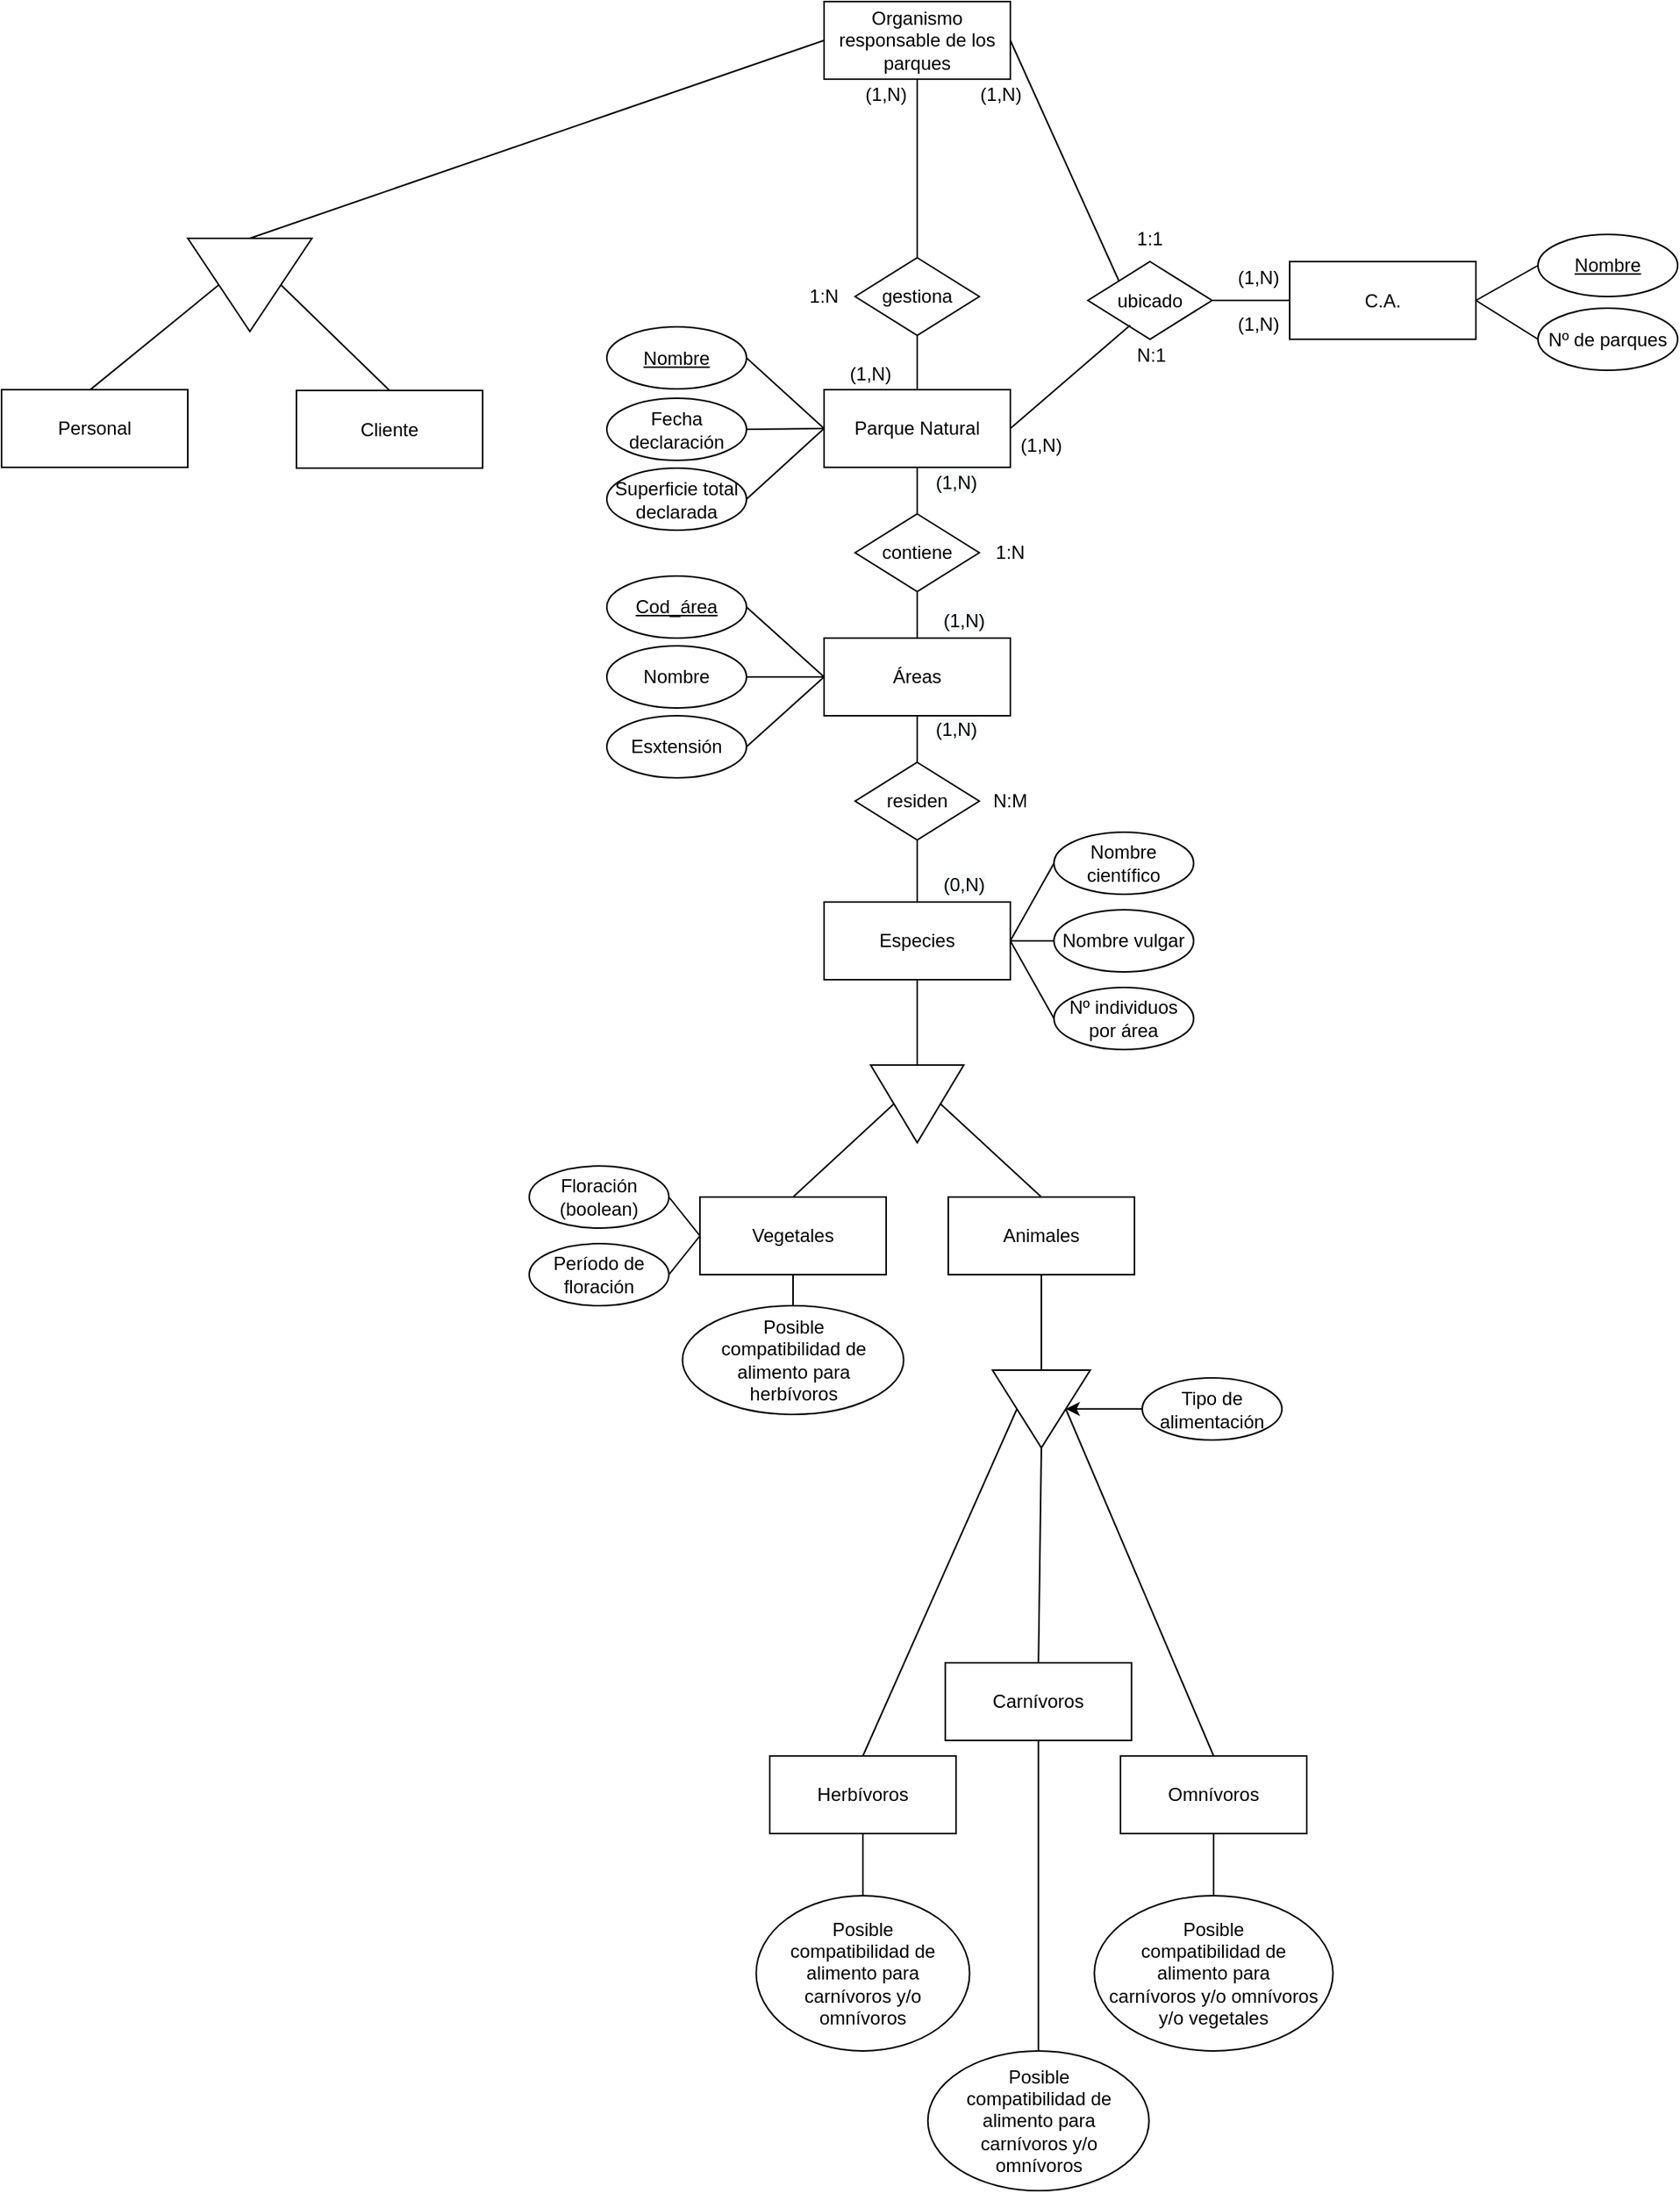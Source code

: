 <mxfile version="14.5.1" type="device"><diagram id="kgBCzmx0Qib1t_jQtQB2" name="Página-1"><mxGraphModel dx="2085" dy="2678" grid="1" gridSize="10" guides="1" tooltips="1" connect="1" arrows="1" fold="1" page="1" pageScale="1" pageWidth="900" pageHeight="2000" math="0" shadow="0"><root><mxCell id="0"/><mxCell id="1" parent="0"/><mxCell id="z50yWBNJR16k5p2f0vmo-4" value="C.A." style="rounded=0;whiteSpace=wrap;html=1;" parent="1" vertex="1"><mxGeometry x="560" y="-1822.5" width="120" height="50" as="geometry"/></mxCell><mxCell id="z50yWBNJR16k5p2f0vmo-20" value="&lt;u&gt;Nombre&lt;/u&gt;" style="ellipse;whiteSpace=wrap;html=1;" parent="1" vertex="1"><mxGeometry x="120" y="-1780.5" width="90" height="40" as="geometry"/></mxCell><mxCell id="z50yWBNJR16k5p2f0vmo-21" value="Fecha declaración" style="ellipse;whiteSpace=wrap;html=1;" parent="1" vertex="1"><mxGeometry x="120" y="-1734.5" width="90" height="40" as="geometry"/></mxCell><mxCell id="z50yWBNJR16k5p2f0vmo-49" value="Parque Natural" style="rounded=0;whiteSpace=wrap;html=1;" parent="1" vertex="1"><mxGeometry x="260" y="-1740" width="120" height="50" as="geometry"/></mxCell><mxCell id="z50yWBNJR16k5p2f0vmo-50" value="ubicado" style="rhombus;whiteSpace=wrap;html=1;" parent="1" vertex="1"><mxGeometry x="430" y="-1822.5" width="80" height="50" as="geometry"/></mxCell><mxCell id="z50yWBNJR16k5p2f0vmo-51" value="N:1" style="text;html=1;strokeColor=none;fillColor=none;align=center;verticalAlign=middle;whiteSpace=wrap;rounded=0;" parent="1" vertex="1"><mxGeometry x="451" y="-1772.5" width="40" height="20" as="geometry"/></mxCell><mxCell id="z50yWBNJR16k5p2f0vmo-52" value="(1,N)" style="text;html=1;strokeColor=none;fillColor=none;align=center;verticalAlign=middle;whiteSpace=wrap;rounded=0;" parent="1" vertex="1"><mxGeometry x="380" y="-1714" width="40" height="20" as="geometry"/></mxCell><mxCell id="z50yWBNJR16k5p2f0vmo-54" value="Organismo responsable de los parques" style="rounded=0;whiteSpace=wrap;html=1;" parent="1" vertex="1"><mxGeometry x="260" y="-1990" width="120" height="50" as="geometry"/></mxCell><mxCell id="z50yWBNJR16k5p2f0vmo-56" value="gestiona" style="rhombus;whiteSpace=wrap;html=1;" parent="1" vertex="1"><mxGeometry x="280" y="-1825" width="80" height="50" as="geometry"/></mxCell><mxCell id="z50yWBNJR16k5p2f0vmo-60" value="1:1" style="text;html=1;strokeColor=none;fillColor=none;align=center;verticalAlign=middle;whiteSpace=wrap;rounded=0;" parent="1" vertex="1"><mxGeometry x="450" y="-1847.5" width="40" height="20" as="geometry"/></mxCell><mxCell id="z50yWBNJR16k5p2f0vmo-61" value="" style="endArrow=none;html=1;exitX=1;exitY=0.5;exitDx=0;exitDy=0;entryX=0;entryY=0;entryDx=0;entryDy=0;" parent="1" source="z50yWBNJR16k5p2f0vmo-54" target="z50yWBNJR16k5p2f0vmo-50" edge="1"><mxGeometry width="50" height="50" relative="1" as="geometry"><mxPoint x="410" y="-1880" as="sourcePoint"/><mxPoint x="460" y="-1930" as="targetPoint"/></mxGeometry></mxCell><mxCell id="z50yWBNJR16k5p2f0vmo-62" value="" style="endArrow=none;html=1;exitX=1;exitY=0.5;exitDx=0;exitDy=0;entryX=0.34;entryY=0.82;entryDx=0;entryDy=0;entryPerimeter=0;" parent="1" source="z50yWBNJR16k5p2f0vmo-49" target="z50yWBNJR16k5p2f0vmo-50" edge="1"><mxGeometry width="50" height="50" relative="1" as="geometry"><mxPoint x="390" y="-1875" as="sourcePoint"/><mxPoint x="460" y="-1792.5" as="targetPoint"/></mxGeometry></mxCell><mxCell id="z50yWBNJR16k5p2f0vmo-63" value="" style="endArrow=none;html=1;exitX=1;exitY=0.5;exitDx=0;exitDy=0;entryX=0;entryY=0.5;entryDx=0;entryDy=0;" parent="1" source="z50yWBNJR16k5p2f0vmo-50" target="z50yWBNJR16k5p2f0vmo-4" edge="1"><mxGeometry width="50" height="50" relative="1" as="geometry"><mxPoint x="390" y="-1712.5" as="sourcePoint"/><mxPoint x="467.2" y="-1771.5" as="targetPoint"/></mxGeometry></mxCell><mxCell id="z50yWBNJR16k5p2f0vmo-64" value="1:N" style="text;html=1;strokeColor=none;fillColor=none;align=center;verticalAlign=middle;whiteSpace=wrap;rounded=0;" parent="1" vertex="1"><mxGeometry x="240" y="-1810" width="40" height="20" as="geometry"/></mxCell><mxCell id="z50yWBNJR16k5p2f0vmo-68" value="(1,N)" style="text;html=1;strokeColor=none;fillColor=none;align=center;verticalAlign=middle;whiteSpace=wrap;rounded=0;" parent="1" vertex="1"><mxGeometry x="520" y="-1792.5" width="40" height="20" as="geometry"/></mxCell><mxCell id="z50yWBNJR16k5p2f0vmo-69" value="(1,N)" style="text;html=1;strokeColor=none;fillColor=none;align=center;verticalAlign=middle;whiteSpace=wrap;rounded=0;" parent="1" vertex="1"><mxGeometry x="520" y="-1822.5" width="40" height="20" as="geometry"/></mxCell><mxCell id="z50yWBNJR16k5p2f0vmo-70" value="(1,N)" style="text;html=1;strokeColor=none;fillColor=none;align=center;verticalAlign=middle;whiteSpace=wrap;rounded=0;" parent="1" vertex="1"><mxGeometry x="353.75" y="-1940" width="40" height="20" as="geometry"/></mxCell><mxCell id="z50yWBNJR16k5p2f0vmo-74" value="" style="endArrow=none;html=1;exitX=0.5;exitY=1;exitDx=0;exitDy=0;entryX=0.5;entryY=0;entryDx=0;entryDy=0;" parent="1" source="z50yWBNJR16k5p2f0vmo-56" target="z50yWBNJR16k5p2f0vmo-49" edge="1"><mxGeometry width="50" height="50" relative="1" as="geometry"><mxPoint x="390" y="-1875" as="sourcePoint"/><mxPoint x="460" y="-1792.5" as="targetPoint"/></mxGeometry></mxCell><mxCell id="z50yWBNJR16k5p2f0vmo-76" value="(1,N)" style="text;html=1;strokeColor=none;fillColor=none;align=center;verticalAlign=middle;whiteSpace=wrap;rounded=0;" parent="1" vertex="1"><mxGeometry x="280" y="-1940" width="40" height="20" as="geometry"/></mxCell><mxCell id="z50yWBNJR16k5p2f0vmo-77" value="(1,N)" style="text;html=1;strokeColor=none;fillColor=none;align=center;verticalAlign=middle;whiteSpace=wrap;rounded=0;" parent="1" vertex="1"><mxGeometry x="270" y="-1760" width="40" height="20" as="geometry"/></mxCell><mxCell id="z50yWBNJR16k5p2f0vmo-78" value="Áreas" style="rounded=0;whiteSpace=wrap;html=1;" parent="1" vertex="1"><mxGeometry x="260" y="-1580" width="120" height="50" as="geometry"/></mxCell><mxCell id="z50yWBNJR16k5p2f0vmo-79" value="contiene" style="rhombus;whiteSpace=wrap;html=1;" parent="1" vertex="1"><mxGeometry x="280" y="-1660" width="80" height="50" as="geometry"/></mxCell><mxCell id="z50yWBNJR16k5p2f0vmo-86" value="" style="endArrow=none;html=1;exitX=0.5;exitY=1;exitDx=0;exitDy=0;" parent="1" source="z50yWBNJR16k5p2f0vmo-49" target="z50yWBNJR16k5p2f0vmo-79" edge="1"><mxGeometry width="50" height="50" relative="1" as="geometry"><mxPoint x="350" y="-1670" as="sourcePoint"/><mxPoint x="350" y="-1635" as="targetPoint"/></mxGeometry></mxCell><mxCell id="z50yWBNJR16k5p2f0vmo-87" value="" style="endArrow=none;html=1;exitX=0.5;exitY=1;exitDx=0;exitDy=0;entryX=0.5;entryY=0;entryDx=0;entryDy=0;" parent="1" source="z50yWBNJR16k5p2f0vmo-79" target="z50yWBNJR16k5p2f0vmo-78" edge="1"><mxGeometry width="50" height="50" relative="1" as="geometry"><mxPoint x="300" y="-1610" as="sourcePoint"/><mxPoint x="300" y="-1580" as="targetPoint"/></mxGeometry></mxCell><mxCell id="z50yWBNJR16k5p2f0vmo-88" value="Nombre" style="ellipse;whiteSpace=wrap;html=1;" parent="1" vertex="1"><mxGeometry x="120" y="-1575" width="90" height="40" as="geometry"/></mxCell><mxCell id="z50yWBNJR16k5p2f0vmo-89" value="&lt;u&gt;Cod_área&lt;/u&gt;" style="ellipse;whiteSpace=wrap;html=1;" parent="1" vertex="1"><mxGeometry x="120" y="-1620" width="90" height="40" as="geometry"/></mxCell><mxCell id="z50yWBNJR16k5p2f0vmo-90" value="Esxtensión" style="ellipse;whiteSpace=wrap;html=1;" parent="1" vertex="1"><mxGeometry x="120" y="-1530" width="90" height="40" as="geometry"/></mxCell><mxCell id="z50yWBNJR16k5p2f0vmo-95" value="Nº de parques" style="ellipse;whiteSpace=wrap;html=1;" parent="1" vertex="1"><mxGeometry x="720" y="-1792.5" width="90" height="40" as="geometry"/></mxCell><mxCell id="z50yWBNJR16k5p2f0vmo-96" value="&lt;u&gt;Nombre&lt;/u&gt;" style="ellipse;whiteSpace=wrap;html=1;" parent="1" vertex="1"><mxGeometry x="720" y="-1840" width="90" height="40" as="geometry"/></mxCell><mxCell id="z50yWBNJR16k5p2f0vmo-97" value="Superficie total declarada" style="ellipse;whiteSpace=wrap;html=1;" parent="1" vertex="1"><mxGeometry x="120" y="-1689.5" width="90" height="40" as="geometry"/></mxCell><mxCell id="z50yWBNJR16k5p2f0vmo-98" value="" style="endArrow=none;html=1;exitX=0;exitY=0.5;exitDx=0;exitDy=0;entryX=1;entryY=0.5;entryDx=0;entryDy=0;" parent="1" source="z50yWBNJR16k5p2f0vmo-96" target="z50yWBNJR16k5p2f0vmo-4" edge="1"><mxGeometry width="50" height="50" relative="1" as="geometry"><mxPoint x="520" y="-1787.5" as="sourcePoint"/><mxPoint x="570" y="-1787.5" as="targetPoint"/></mxGeometry></mxCell><mxCell id="z50yWBNJR16k5p2f0vmo-99" value="" style="endArrow=none;html=1;exitX=0;exitY=0.5;exitDx=0;exitDy=0;entryX=1;entryY=0.5;entryDx=0;entryDy=0;" parent="1" source="z50yWBNJR16k5p2f0vmo-95" target="z50yWBNJR16k5p2f0vmo-4" edge="1"><mxGeometry width="50" height="50" relative="1" as="geometry"><mxPoint x="730" y="-1810" as="sourcePoint"/><mxPoint x="690" y="-1787.5" as="targetPoint"/></mxGeometry></mxCell><mxCell id="z50yWBNJR16k5p2f0vmo-100" value="" style="endArrow=none;html=1;exitX=1;exitY=0.5;exitDx=0;exitDy=0;entryX=0;entryY=0.5;entryDx=0;entryDy=0;" parent="1" source="z50yWBNJR16k5p2f0vmo-20" target="z50yWBNJR16k5p2f0vmo-49" edge="1"><mxGeometry width="50" height="50" relative="1" as="geometry"><mxPoint x="330" y="-1680" as="sourcePoint"/><mxPoint x="330" y="-1650" as="targetPoint"/></mxGeometry></mxCell><mxCell id="z50yWBNJR16k5p2f0vmo-101" value="" style="endArrow=none;html=1;exitX=1;exitY=0.5;exitDx=0;exitDy=0;entryX=0;entryY=0.5;entryDx=0;entryDy=0;" parent="1" source="z50yWBNJR16k5p2f0vmo-21" target="z50yWBNJR16k5p2f0vmo-49" edge="1"><mxGeometry width="50" height="50" relative="1" as="geometry"><mxPoint x="220.0" y="-1750.5" as="sourcePoint"/><mxPoint x="270" y="-1705" as="targetPoint"/></mxGeometry></mxCell><mxCell id="z50yWBNJR16k5p2f0vmo-102" value="" style="endArrow=none;html=1;exitX=1;exitY=0.5;exitDx=0;exitDy=0;entryX=0;entryY=0.5;entryDx=0;entryDy=0;" parent="1" source="z50yWBNJR16k5p2f0vmo-97" target="z50yWBNJR16k5p2f0vmo-49" edge="1"><mxGeometry width="50" height="50" relative="1" as="geometry"><mxPoint x="220.0" y="-1704.5" as="sourcePoint"/><mxPoint x="270" y="-1705" as="targetPoint"/></mxGeometry></mxCell><mxCell id="z50yWBNJR16k5p2f0vmo-103" value="" style="endArrow=none;html=1;exitX=1;exitY=0.5;exitDx=0;exitDy=0;entryX=0;entryY=0.5;entryDx=0;entryDy=0;" parent="1" source="z50yWBNJR16k5p2f0vmo-89" target="z50yWBNJR16k5p2f0vmo-78" edge="1"><mxGeometry width="50" height="50" relative="1" as="geometry"><mxPoint x="220.0" y="-1659.5" as="sourcePoint"/><mxPoint x="270" y="-1705" as="targetPoint"/></mxGeometry></mxCell><mxCell id="z50yWBNJR16k5p2f0vmo-104" value="" style="endArrow=none;html=1;exitX=1;exitY=0.5;exitDx=0;exitDy=0;entryX=0;entryY=0.5;entryDx=0;entryDy=0;" parent="1" source="z50yWBNJR16k5p2f0vmo-88" target="z50yWBNJR16k5p2f0vmo-78" edge="1"><mxGeometry width="50" height="50" relative="1" as="geometry"><mxPoint x="220.0" y="-1590" as="sourcePoint"/><mxPoint x="270" y="-1545" as="targetPoint"/></mxGeometry></mxCell><mxCell id="z50yWBNJR16k5p2f0vmo-105" value="" style="endArrow=none;html=1;exitX=1;exitY=0.5;exitDx=0;exitDy=0;entryX=0;entryY=0.5;entryDx=0;entryDy=0;" parent="1" source="z50yWBNJR16k5p2f0vmo-90" target="z50yWBNJR16k5p2f0vmo-78" edge="1"><mxGeometry width="50" height="50" relative="1" as="geometry"><mxPoint x="220.0" y="-1545" as="sourcePoint"/><mxPoint x="270" y="-1545" as="targetPoint"/></mxGeometry></mxCell><mxCell id="z50yWBNJR16k5p2f0vmo-106" value="residen" style="rhombus;whiteSpace=wrap;html=1;" parent="1" vertex="1"><mxGeometry x="280" y="-1500" width="80" height="50" as="geometry"/></mxCell><mxCell id="z50yWBNJR16k5p2f0vmo-107" value="Especies" style="rounded=0;whiteSpace=wrap;html=1;" parent="1" vertex="1"><mxGeometry x="260" y="-1410" width="120" height="50" as="geometry"/></mxCell><mxCell id="z50yWBNJR16k5p2f0vmo-108" value="" style="triangle;whiteSpace=wrap;html=1;fillColor=#FFFFFF;rotation=90;" parent="1" vertex="1"><mxGeometry x="295" y="-1310" width="50" height="60" as="geometry"/></mxCell><mxCell id="z50yWBNJR16k5p2f0vmo-109" value="Vegetales" style="rounded=0;whiteSpace=wrap;html=1;" parent="1" vertex="1"><mxGeometry x="180" y="-1220" width="120" height="50" as="geometry"/></mxCell><mxCell id="z50yWBNJR16k5p2f0vmo-110" value="Animales" style="rounded=0;whiteSpace=wrap;html=1;" parent="1" vertex="1"><mxGeometry x="340" y="-1220" width="120" height="50" as="geometry"/></mxCell><mxCell id="z50yWBNJR16k5p2f0vmo-111" value="" style="endArrow=none;html=1;entryX=0.5;entryY=1;entryDx=0;entryDy=0;exitX=0;exitY=0.5;exitDx=0;exitDy=0;" parent="1" source="z50yWBNJR16k5p2f0vmo-108" target="z50yWBNJR16k5p2f0vmo-107" edge="1"><mxGeometry width="50" height="50" relative="1" as="geometry"><mxPoint x="200" y="-1250" as="sourcePoint"/><mxPoint x="250" y="-1300" as="targetPoint"/></mxGeometry></mxCell><mxCell id="z50yWBNJR16k5p2f0vmo-112" value="" style="endArrow=none;html=1;entryX=0.5;entryY=0;entryDx=0;entryDy=0;exitX=0.5;exitY=1;exitDx=0;exitDy=0;" parent="1" source="z50yWBNJR16k5p2f0vmo-108" target="z50yWBNJR16k5p2f0vmo-109" edge="1"><mxGeometry width="50" height="50" relative="1" as="geometry"><mxPoint x="330.0" y="-1295" as="sourcePoint"/><mxPoint x="330.0" y="-1350" as="targetPoint"/></mxGeometry></mxCell><mxCell id="z50yWBNJR16k5p2f0vmo-113" value="" style="endArrow=none;html=1;entryX=0.5;entryY=0;entryDx=0;entryDy=0;exitX=0.5;exitY=0;exitDx=0;exitDy=0;" parent="1" source="z50yWBNJR16k5p2f0vmo-110" target="z50yWBNJR16k5p2f0vmo-108" edge="1"><mxGeometry width="50" height="50" relative="1" as="geometry"><mxPoint x="315.0" y="-1270" as="sourcePoint"/><mxPoint x="250.0" y="-1210" as="targetPoint"/></mxGeometry></mxCell><mxCell id="z50yWBNJR16k5p2f0vmo-114" value="" style="endArrow=none;html=1;entryX=0.5;entryY=1;entryDx=0;entryDy=0;exitX=0.5;exitY=0;exitDx=0;exitDy=0;" parent="1" source="z50yWBNJR16k5p2f0vmo-107" target="z50yWBNJR16k5p2f0vmo-106" edge="1"><mxGeometry width="50" height="50" relative="1" as="geometry"><mxPoint x="330.0" y="-1295" as="sourcePoint"/><mxPoint x="330.0" y="-1350" as="targetPoint"/></mxGeometry></mxCell><mxCell id="z50yWBNJR16k5p2f0vmo-115" value="" style="endArrow=none;html=1;entryX=0.5;entryY=1;entryDx=0;entryDy=0;exitX=0.5;exitY=0;exitDx=0;exitDy=0;" parent="1" source="z50yWBNJR16k5p2f0vmo-106" target="z50yWBNJR16k5p2f0vmo-78" edge="1"><mxGeometry width="50" height="50" relative="1" as="geometry"><mxPoint x="330.0" y="-1400" as="sourcePoint"/><mxPoint x="330.0" y="-1440" as="targetPoint"/></mxGeometry></mxCell><mxCell id="z50yWBNJR16k5p2f0vmo-116" value="Nombre científico" style="ellipse;whiteSpace=wrap;html=1;" parent="1" vertex="1"><mxGeometry x="408.13" y="-1455" width="90" height="40" as="geometry"/></mxCell><mxCell id="z50yWBNJR16k5p2f0vmo-117" value="Nombre vulgar" style="ellipse;whiteSpace=wrap;html=1;" parent="1" vertex="1"><mxGeometry x="408.13" y="-1405" width="90" height="40" as="geometry"/></mxCell><mxCell id="z50yWBNJR16k5p2f0vmo-118" value="Nº individuos por área" style="ellipse;whiteSpace=wrap;html=1;" parent="1" vertex="1"><mxGeometry x="408.13" y="-1355" width="90" height="40" as="geometry"/></mxCell><mxCell id="z50yWBNJR16k5p2f0vmo-119" value="Floración (boolean)" style="ellipse;whiteSpace=wrap;html=1;" parent="1" vertex="1"><mxGeometry x="70" y="-1240" width="90" height="40" as="geometry"/></mxCell><mxCell id="z50yWBNJR16k5p2f0vmo-120" value="Período de floración" style="ellipse;whiteSpace=wrap;html=1;" parent="1" vertex="1"><mxGeometry x="70" y="-1190" width="90" height="40" as="geometry"/></mxCell><mxCell id="z50yWBNJR16k5p2f0vmo-123" value="Carnívoros" style="rounded=0;whiteSpace=wrap;html=1;" parent="1" vertex="1"><mxGeometry x="338.12" y="-920" width="120" height="50" as="geometry"/></mxCell><mxCell id="z50yWBNJR16k5p2f0vmo-126" value="" style="triangle;whiteSpace=wrap;html=1;fillColor=#FFFFFF;rotation=90;" parent="1" vertex="1"><mxGeometry x="375" y="-1115" width="50" height="63" as="geometry"/></mxCell><mxCell id="mLNLVv8V4u3EioNPbxyL-1" style="edgeStyle=orthogonalEdgeStyle;rounded=0;orthogonalLoop=1;jettySize=auto;html=1;entryX=0.5;entryY=0;entryDx=0;entryDy=0;" edge="1" parent="1" source="z50yWBNJR16k5p2f0vmo-127" target="z50yWBNJR16k5p2f0vmo-126"><mxGeometry relative="1" as="geometry"/></mxCell><mxCell id="z50yWBNJR16k5p2f0vmo-127" value="Tipo de alimentación" style="ellipse;whiteSpace=wrap;html=1;" parent="1" vertex="1"><mxGeometry x="465" y="-1103.5" width="90" height="40" as="geometry"/></mxCell><mxCell id="z50yWBNJR16k5p2f0vmo-128" value="Herbívoros" style="rounded=0;whiteSpace=wrap;html=1;" parent="1" vertex="1"><mxGeometry x="225" y="-860" width="120" height="50" as="geometry"/></mxCell><mxCell id="z50yWBNJR16k5p2f0vmo-129" value="Omnívoros" style="rounded=0;whiteSpace=wrap;html=1;" parent="1" vertex="1"><mxGeometry x="451" y="-860" width="120" height="50" as="geometry"/></mxCell><mxCell id="z50yWBNJR16k5p2f0vmo-130" value="" style="endArrow=none;html=1;entryX=0;entryY=0.5;entryDx=0;entryDy=0;exitX=0.5;exitY=1;exitDx=0;exitDy=0;" parent="1" source="z50yWBNJR16k5p2f0vmo-110" target="z50yWBNJR16k5p2f0vmo-126" edge="1"><mxGeometry width="50" height="50" relative="1" as="geometry"><mxPoint x="322.5" y="-1110" as="sourcePoint"/><mxPoint x="257.5" y="-1050" as="targetPoint"/></mxGeometry></mxCell><mxCell id="z50yWBNJR16k5p2f0vmo-131" value="" style="endArrow=none;html=1;entryX=0.5;entryY=0;entryDx=0;entryDy=0;exitX=0.5;exitY=0;exitDx=0;exitDy=0;" parent="1" source="z50yWBNJR16k5p2f0vmo-126" target="z50yWBNJR16k5p2f0vmo-129" edge="1"><mxGeometry width="50" height="50" relative="1" as="geometry"><mxPoint x="410.0" y="-1160" as="sourcePoint"/><mxPoint x="465.0" y="-1105" as="targetPoint"/></mxGeometry></mxCell><mxCell id="z50yWBNJR16k5p2f0vmo-132" value="" style="endArrow=none;html=1;entryX=0.5;entryY=0;entryDx=0;entryDy=0;exitX=1;exitY=0.5;exitDx=0;exitDy=0;" parent="1" source="z50yWBNJR16k5p2f0vmo-126" target="z50yWBNJR16k5p2f0vmo-123" edge="1"><mxGeometry width="50" height="50" relative="1" as="geometry"><mxPoint x="480.0" y="-1080" as="sourcePoint"/><mxPoint x="550" y="-1055" as="targetPoint"/></mxGeometry></mxCell><mxCell id="z50yWBNJR16k5p2f0vmo-133" value="" style="endArrow=none;html=1;entryX=0.5;entryY=0;entryDx=0;entryDy=0;exitX=0.5;exitY=1;exitDx=0;exitDy=0;" parent="1" source="z50yWBNJR16k5p2f0vmo-126" target="z50yWBNJR16k5p2f0vmo-128" edge="1"><mxGeometry width="50" height="50" relative="1" as="geometry"><mxPoint x="480.0" y="-1080" as="sourcePoint"/><mxPoint x="550" y="-985" as="targetPoint"/></mxGeometry></mxCell><mxCell id="mLNLVv8V4u3EioNPbxyL-3" value="Posible&lt;br&gt;compatibilidad de alimento para&lt;br&gt;herbívoros&lt;br&gt;" style="ellipse;whiteSpace=wrap;html=1;" vertex="1" parent="1"><mxGeometry x="168.75" y="-1150" width="142.5" height="70" as="geometry"/></mxCell><mxCell id="mLNLVv8V4u3EioNPbxyL-4" value="Posible&lt;br&gt;compatibilidad de alimento para&lt;br&gt;carnívoros y/o&lt;br&gt;omnívoros" style="ellipse;whiteSpace=wrap;html=1;" vertex="1" parent="1"><mxGeometry x="216.25" y="-770" width="137.5" height="100" as="geometry"/></mxCell><mxCell id="mLNLVv8V4u3EioNPbxyL-5" value="Posible&lt;br&gt;compatibilidad de alimento para&lt;br&gt;carnívoros y/o&lt;br&gt;omnívoros" style="ellipse;whiteSpace=wrap;html=1;" vertex="1" parent="1"><mxGeometry x="326.87" y="-670" width="142.5" height="90" as="geometry"/></mxCell><mxCell id="mLNLVv8V4u3EioNPbxyL-6" value="Posible&lt;br&gt;compatibilidad de&lt;br&gt;alimento para&lt;br&gt;carnívoros y/o omnívoros&lt;br&gt;y/o vegetales" style="ellipse;whiteSpace=wrap;html=1;" vertex="1" parent="1"><mxGeometry x="434.13" y="-770" width="153.75" height="100" as="geometry"/></mxCell><mxCell id="mLNLVv8V4u3EioNPbxyL-7" value="" style="endArrow=none;html=1;entryX=0.5;entryY=1;entryDx=0;entryDy=0;exitX=0.5;exitY=0;exitDx=0;exitDy=0;" edge="1" parent="1" source="mLNLVv8V4u3EioNPbxyL-4" target="z50yWBNJR16k5p2f0vmo-128"><mxGeometry width="50" height="50" relative="1" as="geometry"><mxPoint x="158.12" y="-720" as="sourcePoint"/><mxPoint x="208.12" y="-770" as="targetPoint"/></mxGeometry></mxCell><mxCell id="mLNLVv8V4u3EioNPbxyL-8" value="" style="endArrow=none;html=1;entryX=0.5;entryY=1;entryDx=0;entryDy=0;exitX=0.5;exitY=0;exitDx=0;exitDy=0;" edge="1" parent="1" source="mLNLVv8V4u3EioNPbxyL-5" target="z50yWBNJR16k5p2f0vmo-123"><mxGeometry width="50" height="50" relative="1" as="geometry"><mxPoint x="323.12" y="-760" as="sourcePoint"/><mxPoint x="323.12" y="-790" as="targetPoint"/></mxGeometry></mxCell><mxCell id="mLNLVv8V4u3EioNPbxyL-9" value="" style="endArrow=none;html=1;entryX=0.5;entryY=1;entryDx=0;entryDy=0;exitX=0.5;exitY=0;exitDx=0;exitDy=0;" edge="1" parent="1" source="mLNLVv8V4u3EioNPbxyL-6" target="z50yWBNJR16k5p2f0vmo-129"><mxGeometry width="50" height="50" relative="1" as="geometry"><mxPoint x="408.12" y="-690" as="sourcePoint"/><mxPoint x="408.12" y="-860" as="targetPoint"/></mxGeometry></mxCell><mxCell id="mLNLVv8V4u3EioNPbxyL-10" value="" style="endArrow=none;html=1;entryX=0.5;entryY=1;entryDx=0;entryDy=0;exitX=0.5;exitY=0;exitDx=0;exitDy=0;" edge="1" parent="1" source="mLNLVv8V4u3EioNPbxyL-3" target="z50yWBNJR16k5p2f0vmo-109"><mxGeometry width="50" height="50" relative="1" as="geometry"><mxPoint x="495" y="-720" as="sourcePoint"/><mxPoint x="495" y="-750" as="targetPoint"/></mxGeometry></mxCell><mxCell id="mLNLVv8V4u3EioNPbxyL-11" value="" style="endArrow=none;html=1;exitX=1;exitY=0.5;exitDx=0;exitDy=0;entryX=0;entryY=0.5;entryDx=0;entryDy=0;" edge="1" parent="1" source="z50yWBNJR16k5p2f0vmo-107" target="z50yWBNJR16k5p2f0vmo-116"><mxGeometry width="50" height="50" relative="1" as="geometry"><mxPoint x="580" y="-1430" as="sourcePoint"/><mxPoint x="630" y="-1480" as="targetPoint"/></mxGeometry></mxCell><mxCell id="mLNLVv8V4u3EioNPbxyL-12" value="" style="endArrow=none;html=1;exitX=1;exitY=0.5;exitDx=0;exitDy=0;entryX=0;entryY=0.5;entryDx=0;entryDy=0;" edge="1" parent="1" source="z50yWBNJR16k5p2f0vmo-107" target="z50yWBNJR16k5p2f0vmo-117"><mxGeometry width="50" height="50" relative="1" as="geometry"><mxPoint x="390" y="-1375" as="sourcePoint"/><mxPoint x="420" y="-1420" as="targetPoint"/></mxGeometry></mxCell><mxCell id="mLNLVv8V4u3EioNPbxyL-13" value="" style="endArrow=none;html=1;exitX=1;exitY=0.5;exitDx=0;exitDy=0;entryX=0;entryY=0.5;entryDx=0;entryDy=0;" edge="1" parent="1" source="z50yWBNJR16k5p2f0vmo-107" target="z50yWBNJR16k5p2f0vmo-118"><mxGeometry width="50" height="50" relative="1" as="geometry"><mxPoint x="390" y="-1375" as="sourcePoint"/><mxPoint x="420" y="-1370" as="targetPoint"/></mxGeometry></mxCell><mxCell id="mLNLVv8V4u3EioNPbxyL-14" value="" style="endArrow=none;html=1;entryX=1;entryY=0.5;entryDx=0;entryDy=0;exitX=0;exitY=0.5;exitDx=0;exitDy=0;" edge="1" parent="1" source="z50yWBNJR16k5p2f0vmo-109" target="z50yWBNJR16k5p2f0vmo-119"><mxGeometry width="50" height="50" relative="1" as="geometry"><mxPoint x="315" y="-1270" as="sourcePoint"/><mxPoint x="250" y="-1210" as="targetPoint"/></mxGeometry></mxCell><mxCell id="mLNLVv8V4u3EioNPbxyL-15" value="" style="endArrow=none;html=1;entryX=1;entryY=0.5;entryDx=0;entryDy=0;exitX=0;exitY=0.5;exitDx=0;exitDy=0;" edge="1" parent="1" source="z50yWBNJR16k5p2f0vmo-109" target="z50yWBNJR16k5p2f0vmo-120"><mxGeometry width="50" height="50" relative="1" as="geometry"><mxPoint x="190" y="-1185" as="sourcePoint"/><mxPoint x="170" y="-1210" as="targetPoint"/></mxGeometry></mxCell><mxCell id="mLNLVv8V4u3EioNPbxyL-16" value="1:N" style="text;html=1;strokeColor=none;fillColor=none;align=center;verticalAlign=middle;whiteSpace=wrap;rounded=0;" vertex="1" parent="1"><mxGeometry x="360" y="-1645" width="40" height="20" as="geometry"/></mxCell><mxCell id="mLNLVv8V4u3EioNPbxyL-17" value="&lt;span style=&quot;color: rgb(0, 0, 0); font-family: helvetica; font-size: 12px; font-style: normal; font-weight: 400; letter-spacing: normal; text-align: center; text-indent: 0px; text-transform: none; word-spacing: 0px; background-color: rgb(248, 249, 250); display: inline; float: none;&quot;&gt;(1,N)&lt;/span&gt;" style="text;whiteSpace=wrap;html=1;" vertex="1" parent="1"><mxGeometry x="330" y="-1694.5" width="50" height="30" as="geometry"/></mxCell><mxCell id="mLNLVv8V4u3EioNPbxyL-18" value="&lt;span style=&quot;color: rgb(0, 0, 0); font-family: helvetica; font-size: 12px; font-style: normal; font-weight: 400; letter-spacing: normal; text-align: center; text-indent: 0px; text-transform: none; word-spacing: 0px; background-color: rgb(248, 249, 250); display: inline; float: none;&quot;&gt;(1,N)&lt;/span&gt;" style="text;whiteSpace=wrap;html=1;" vertex="1" parent="1"><mxGeometry x="335.12" y="-1605" width="50" height="30" as="geometry"/></mxCell><mxCell id="mLNLVv8V4u3EioNPbxyL-19" value="N:M" style="text;html=1;strokeColor=none;fillColor=none;align=center;verticalAlign=middle;whiteSpace=wrap;rounded=0;" vertex="1" parent="1"><mxGeometry x="360" y="-1485" width="40" height="20" as="geometry"/></mxCell><mxCell id="mLNLVv8V4u3EioNPbxyL-20" value="&lt;span style=&quot;color: rgb(0, 0, 0); font-family: helvetica; font-size: 12px; font-style: normal; font-weight: 400; letter-spacing: normal; text-align: center; text-indent: 0px; text-transform: none; word-spacing: 0px; background-color: rgb(248, 249, 250); display: inline; float: none;&quot;&gt;(1,N)&lt;/span&gt;" style="text;whiteSpace=wrap;html=1;" vertex="1" parent="1"><mxGeometry x="330" y="-1535" width="50" height="30" as="geometry"/></mxCell><mxCell id="mLNLVv8V4u3EioNPbxyL-21" value="&lt;span style=&quot;color: rgb(0 , 0 , 0) ; font-family: &amp;#34;helvetica&amp;#34; ; font-size: 12px ; font-style: normal ; font-weight: 400 ; letter-spacing: normal ; text-align: center ; text-indent: 0px ; text-transform: none ; word-spacing: 0px ; background-color: rgb(248 , 249 , 250) ; display: inline ; float: none&quot;&gt;(0,N)&lt;/span&gt;" style="text;whiteSpace=wrap;html=1;" vertex="1" parent="1"><mxGeometry x="335.12" y="-1435" width="50" height="30" as="geometry"/></mxCell><mxCell id="mLNLVv8V4u3EioNPbxyL-25" value="" style="endArrow=none;html=1;exitX=1;exitY=0;exitDx=0;exitDy=0;entryX=0.5;entryY=0;entryDx=0;entryDy=0;" edge="1" parent="1" source="z50yWBNJR16k5p2f0vmo-76" target="z50yWBNJR16k5p2f0vmo-56"><mxGeometry width="50" height="50" relative="1" as="geometry"><mxPoint x="330" y="-1765" as="sourcePoint"/><mxPoint x="330" y="-1730" as="targetPoint"/></mxGeometry></mxCell><mxCell id="mLNLVv8V4u3EioNPbxyL-28" value="" style="endArrow=none;html=1;exitX=0.468;exitY=0.016;exitDx=0;exitDy=0;exitPerimeter=0;entryX=0.5;entryY=1;entryDx=0;entryDy=0;" edge="1" parent="1" source="mLNLVv8V4u3EioNPbxyL-29" target="mLNLVv8V4u3EioNPbxyL-31"><mxGeometry width="50" height="50" relative="1" as="geometry"><mxPoint x="-100" y="-1760" as="sourcePoint"/><mxPoint x="190" y="-1950" as="targetPoint"/></mxGeometry></mxCell><mxCell id="mLNLVv8V4u3EioNPbxyL-29" value="Personal" style="rounded=0;whiteSpace=wrap;html=1;" vertex="1" parent="1"><mxGeometry x="-270" y="-1740" width="120" height="50" as="geometry"/></mxCell><mxCell id="mLNLVv8V4u3EioNPbxyL-30" value="Cliente" style="rounded=0;whiteSpace=wrap;html=1;" vertex="1" parent="1"><mxGeometry x="-80" y="-1739.5" width="120" height="50" as="geometry"/></mxCell><mxCell id="mLNLVv8V4u3EioNPbxyL-31" value="" style="triangle;whiteSpace=wrap;html=1;rotation=90;" vertex="1" parent="1"><mxGeometry x="-140" y="-1847.5" width="60" height="80" as="geometry"/></mxCell><mxCell id="mLNLVv8V4u3EioNPbxyL-32" value="" style="endArrow=none;html=1;entryX=0;entryY=0.5;entryDx=0;entryDy=0;exitX=0;exitY=0.5;exitDx=0;exitDy=0;" edge="1" parent="1" source="mLNLVv8V4u3EioNPbxyL-31" target="z50yWBNJR16k5p2f0vmo-54"><mxGeometry width="50" height="50" relative="1" as="geometry"><mxPoint y="-1750" as="sourcePoint"/><mxPoint x="50" y="-1800" as="targetPoint"/></mxGeometry></mxCell><mxCell id="mLNLVv8V4u3EioNPbxyL-33" value="" style="endArrow=none;html=1;exitX=0.5;exitY=0;exitDx=0;exitDy=0;entryX=0.5;entryY=0;entryDx=0;entryDy=0;" edge="1" parent="1" source="mLNLVv8V4u3EioNPbxyL-30" target="mLNLVv8V4u3EioNPbxyL-31"><mxGeometry width="50" height="50" relative="1" as="geometry"><mxPoint x="-203.84" y="-1729.2" as="sourcePoint"/><mxPoint x="20" y="-1877" as="targetPoint"/></mxGeometry></mxCell></root></mxGraphModel></diagram></mxfile>